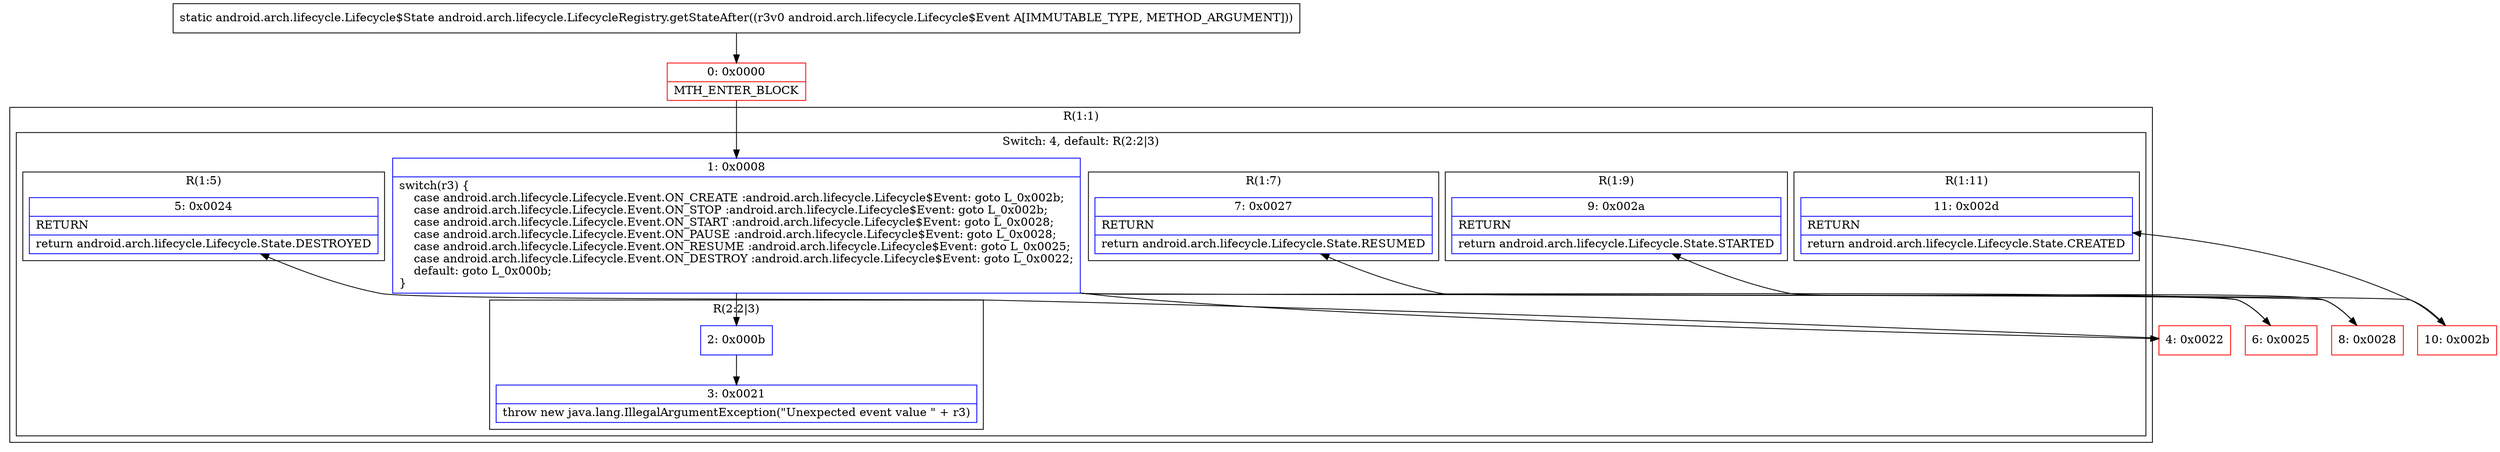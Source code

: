 digraph "CFG forandroid.arch.lifecycle.LifecycleRegistry.getStateAfter(Landroid\/arch\/lifecycle\/Lifecycle$Event;)Landroid\/arch\/lifecycle\/Lifecycle$State;" {
subgraph cluster_Region_1805721059 {
label = "R(1:1)";
node [shape=record,color=blue];
subgraph cluster_SwitchRegion_236947453 {
label = "Switch: 4, default: R(2:2|3)";
node [shape=record,color=blue];
Node_1 [shape=record,label="{1\:\ 0x0008|switch(r3) \{\l    case android.arch.lifecycle.Lifecycle.Event.ON_CREATE :android.arch.lifecycle.Lifecycle$Event: goto L_0x002b;\l    case android.arch.lifecycle.Lifecycle.Event.ON_STOP :android.arch.lifecycle.Lifecycle$Event: goto L_0x002b;\l    case android.arch.lifecycle.Lifecycle.Event.ON_START :android.arch.lifecycle.Lifecycle$Event: goto L_0x0028;\l    case android.arch.lifecycle.Lifecycle.Event.ON_PAUSE :android.arch.lifecycle.Lifecycle$Event: goto L_0x0028;\l    case android.arch.lifecycle.Lifecycle.Event.ON_RESUME :android.arch.lifecycle.Lifecycle$Event: goto L_0x0025;\l    case android.arch.lifecycle.Lifecycle.Event.ON_DESTROY :android.arch.lifecycle.Lifecycle$Event: goto L_0x0022;\l    default: goto L_0x000b;\l\}\l}"];
subgraph cluster_Region_60190059 {
label = "R(1:11)";
node [shape=record,color=blue];
Node_11 [shape=record,label="{11\:\ 0x002d|RETURN\l|return android.arch.lifecycle.Lifecycle.State.CREATED\l}"];
}
subgraph cluster_Region_511882182 {
label = "R(1:9)";
node [shape=record,color=blue];
Node_9 [shape=record,label="{9\:\ 0x002a|RETURN\l|return android.arch.lifecycle.Lifecycle.State.STARTED\l}"];
}
subgraph cluster_Region_2100296688 {
label = "R(1:7)";
node [shape=record,color=blue];
Node_7 [shape=record,label="{7\:\ 0x0027|RETURN\l|return android.arch.lifecycle.Lifecycle.State.RESUMED\l}"];
}
subgraph cluster_Region_268282823 {
label = "R(1:5)";
node [shape=record,color=blue];
Node_5 [shape=record,label="{5\:\ 0x0024|RETURN\l|return android.arch.lifecycle.Lifecycle.State.DESTROYED\l}"];
}
subgraph cluster_Region_1068524134 {
label = "R(2:2|3)";
node [shape=record,color=blue];
Node_2 [shape=record,label="{2\:\ 0x000b}"];
Node_3 [shape=record,label="{3\:\ 0x0021|throw new java.lang.IllegalArgumentException(\"Unexpected event value \" + r3)\l}"];
}
}
}
Node_0 [shape=record,color=red,label="{0\:\ 0x0000|MTH_ENTER_BLOCK\l}"];
Node_4 [shape=record,color=red,label="{4\:\ 0x0022}"];
Node_6 [shape=record,color=red,label="{6\:\ 0x0025}"];
Node_8 [shape=record,color=red,label="{8\:\ 0x0028}"];
Node_10 [shape=record,color=red,label="{10\:\ 0x002b}"];
MethodNode[shape=record,label="{static android.arch.lifecycle.Lifecycle$State android.arch.lifecycle.LifecycleRegistry.getStateAfter((r3v0 android.arch.lifecycle.Lifecycle$Event A[IMMUTABLE_TYPE, METHOD_ARGUMENT])) }"];
MethodNode -> Node_0;
Node_1 -> Node_2;
Node_1 -> Node_4;
Node_1 -> Node_6;
Node_1 -> Node_8;
Node_1 -> Node_10;
Node_2 -> Node_3;
Node_0 -> Node_1;
Node_4 -> Node_5;
Node_6 -> Node_7;
Node_8 -> Node_9;
Node_10 -> Node_11;
}

